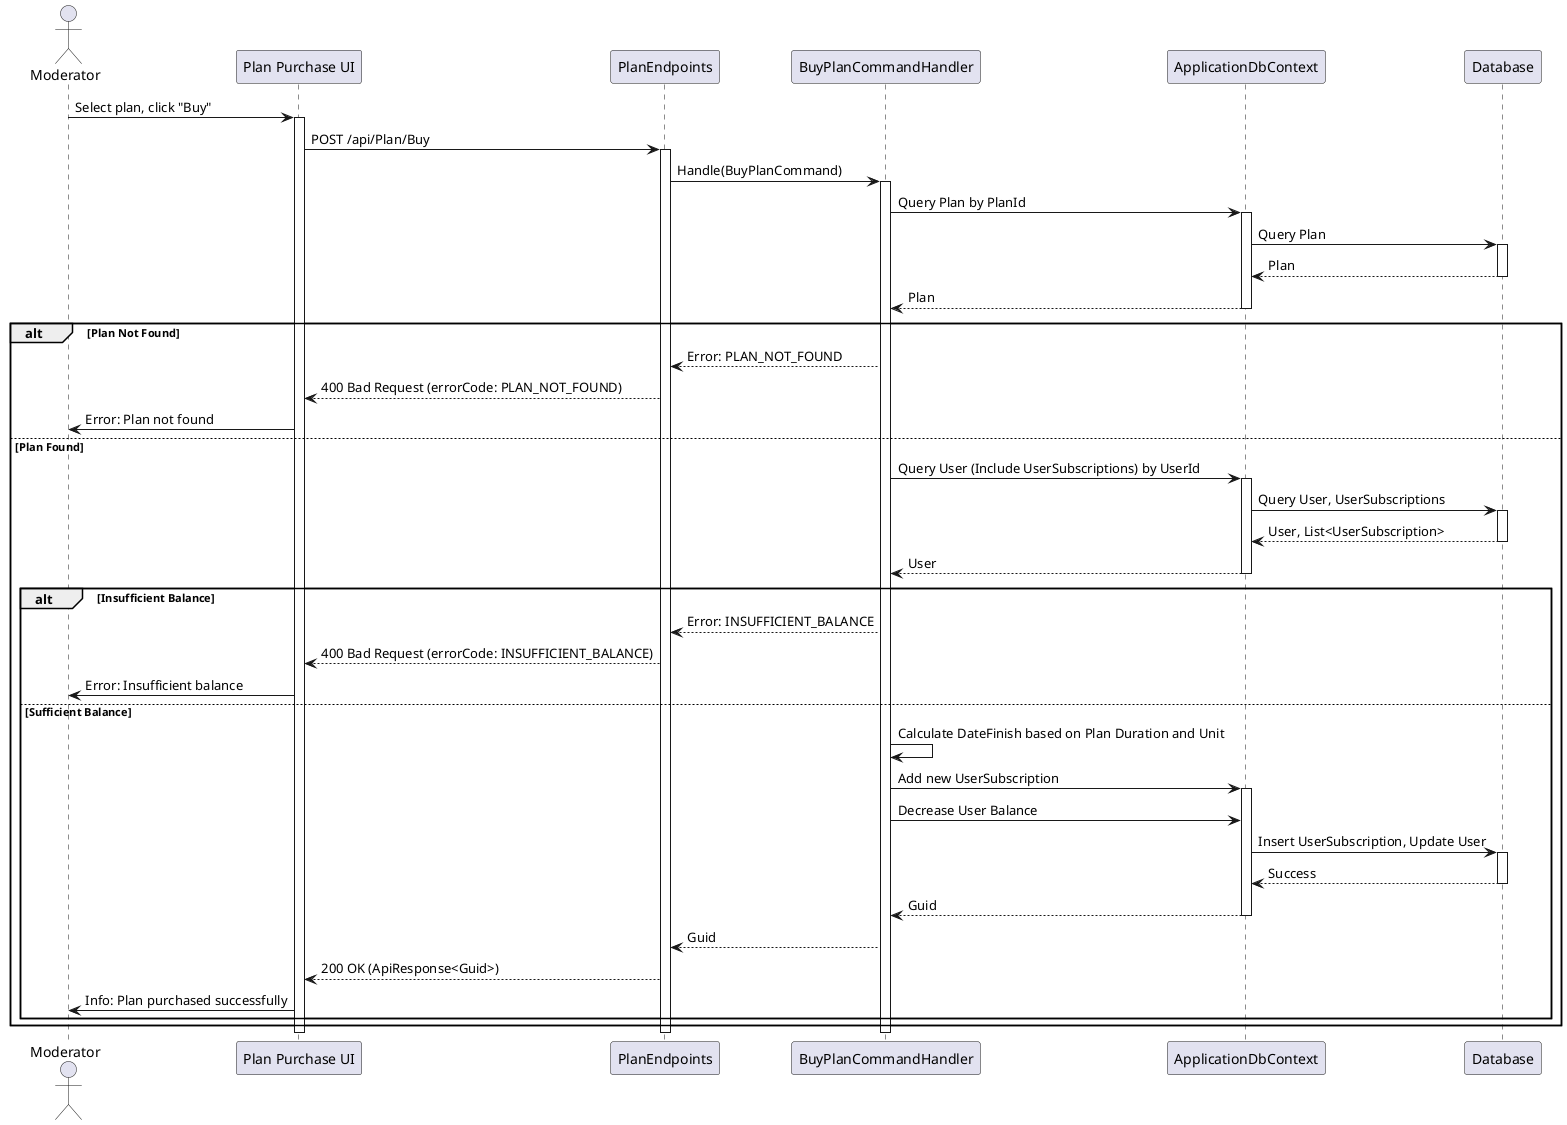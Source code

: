 @startuml
actor Moderator
participant "Plan Purchase UI" as UI
participant PlanEndpoints
participant BuyPlanCommandHandler as Handler
participant ApplicationDbContext
participant Database

Moderator -> UI : Select plan, click "Buy"
activate UI
UI -> PlanEndpoints : POST /api/Plan/Buy
activate PlanEndpoints
PlanEndpoints -> Handler : Handle(BuyPlanCommand)
activate Handler
Handler -> ApplicationDbContext : Query Plan by PlanId
activate ApplicationDbContext
ApplicationDbContext -> Database : Query Plan
activate Database
Database --> ApplicationDbContext : Plan
deactivate Database
ApplicationDbContext --> Handler : Plan
deactivate ApplicationDbContext
alt Plan Not Found
    Handler --> PlanEndpoints : Error: PLAN_NOT_FOUND
    PlanEndpoints --> UI : 400 Bad Request (errorCode: PLAN_NOT_FOUND)
    UI -> Moderator : Error: Plan not found
else Plan Found
    Handler -> ApplicationDbContext : Query User (Include UserSubscriptions) by UserId
    activate ApplicationDbContext
    ApplicationDbContext -> Database : Query User, UserSubscriptions
    activate Database
    Database --> ApplicationDbContext : User, List<UserSubscription>
    deactivate Database
    ApplicationDbContext --> Handler : User
    deactivate ApplicationDbContext
    alt Insufficient Balance
        Handler --> PlanEndpoints : Error: INSUFFICIENT_BALANCE
        PlanEndpoints --> UI : 400 Bad Request (errorCode: INSUFFICIENT_BALANCE)
        UI -> Moderator : Error: Insufficient balance
    else Sufficient Balance
        Handler -> Handler : Calculate DateFinish based on Plan Duration and Unit
        Handler -> ApplicationDbContext : Add new UserSubscription
        activate ApplicationDbContext
        Handler -> ApplicationDbContext : Decrease User Balance
        ApplicationDbContext -> Database : Insert UserSubscription, Update User
        activate Database
        Database --> ApplicationDbContext : Success
        deactivate Database
        ApplicationDbContext --> Handler : Guid
        deactivate ApplicationDbContext
        Handler --> PlanEndpoints : Guid
        PlanEndpoints --> UI : 200 OK (ApiResponse<Guid>)
        UI -> Moderator : Info: Plan purchased successfully
    end
end
deactivate Handler
deactivate PlanEndpoints
deactivate UI
@enduml